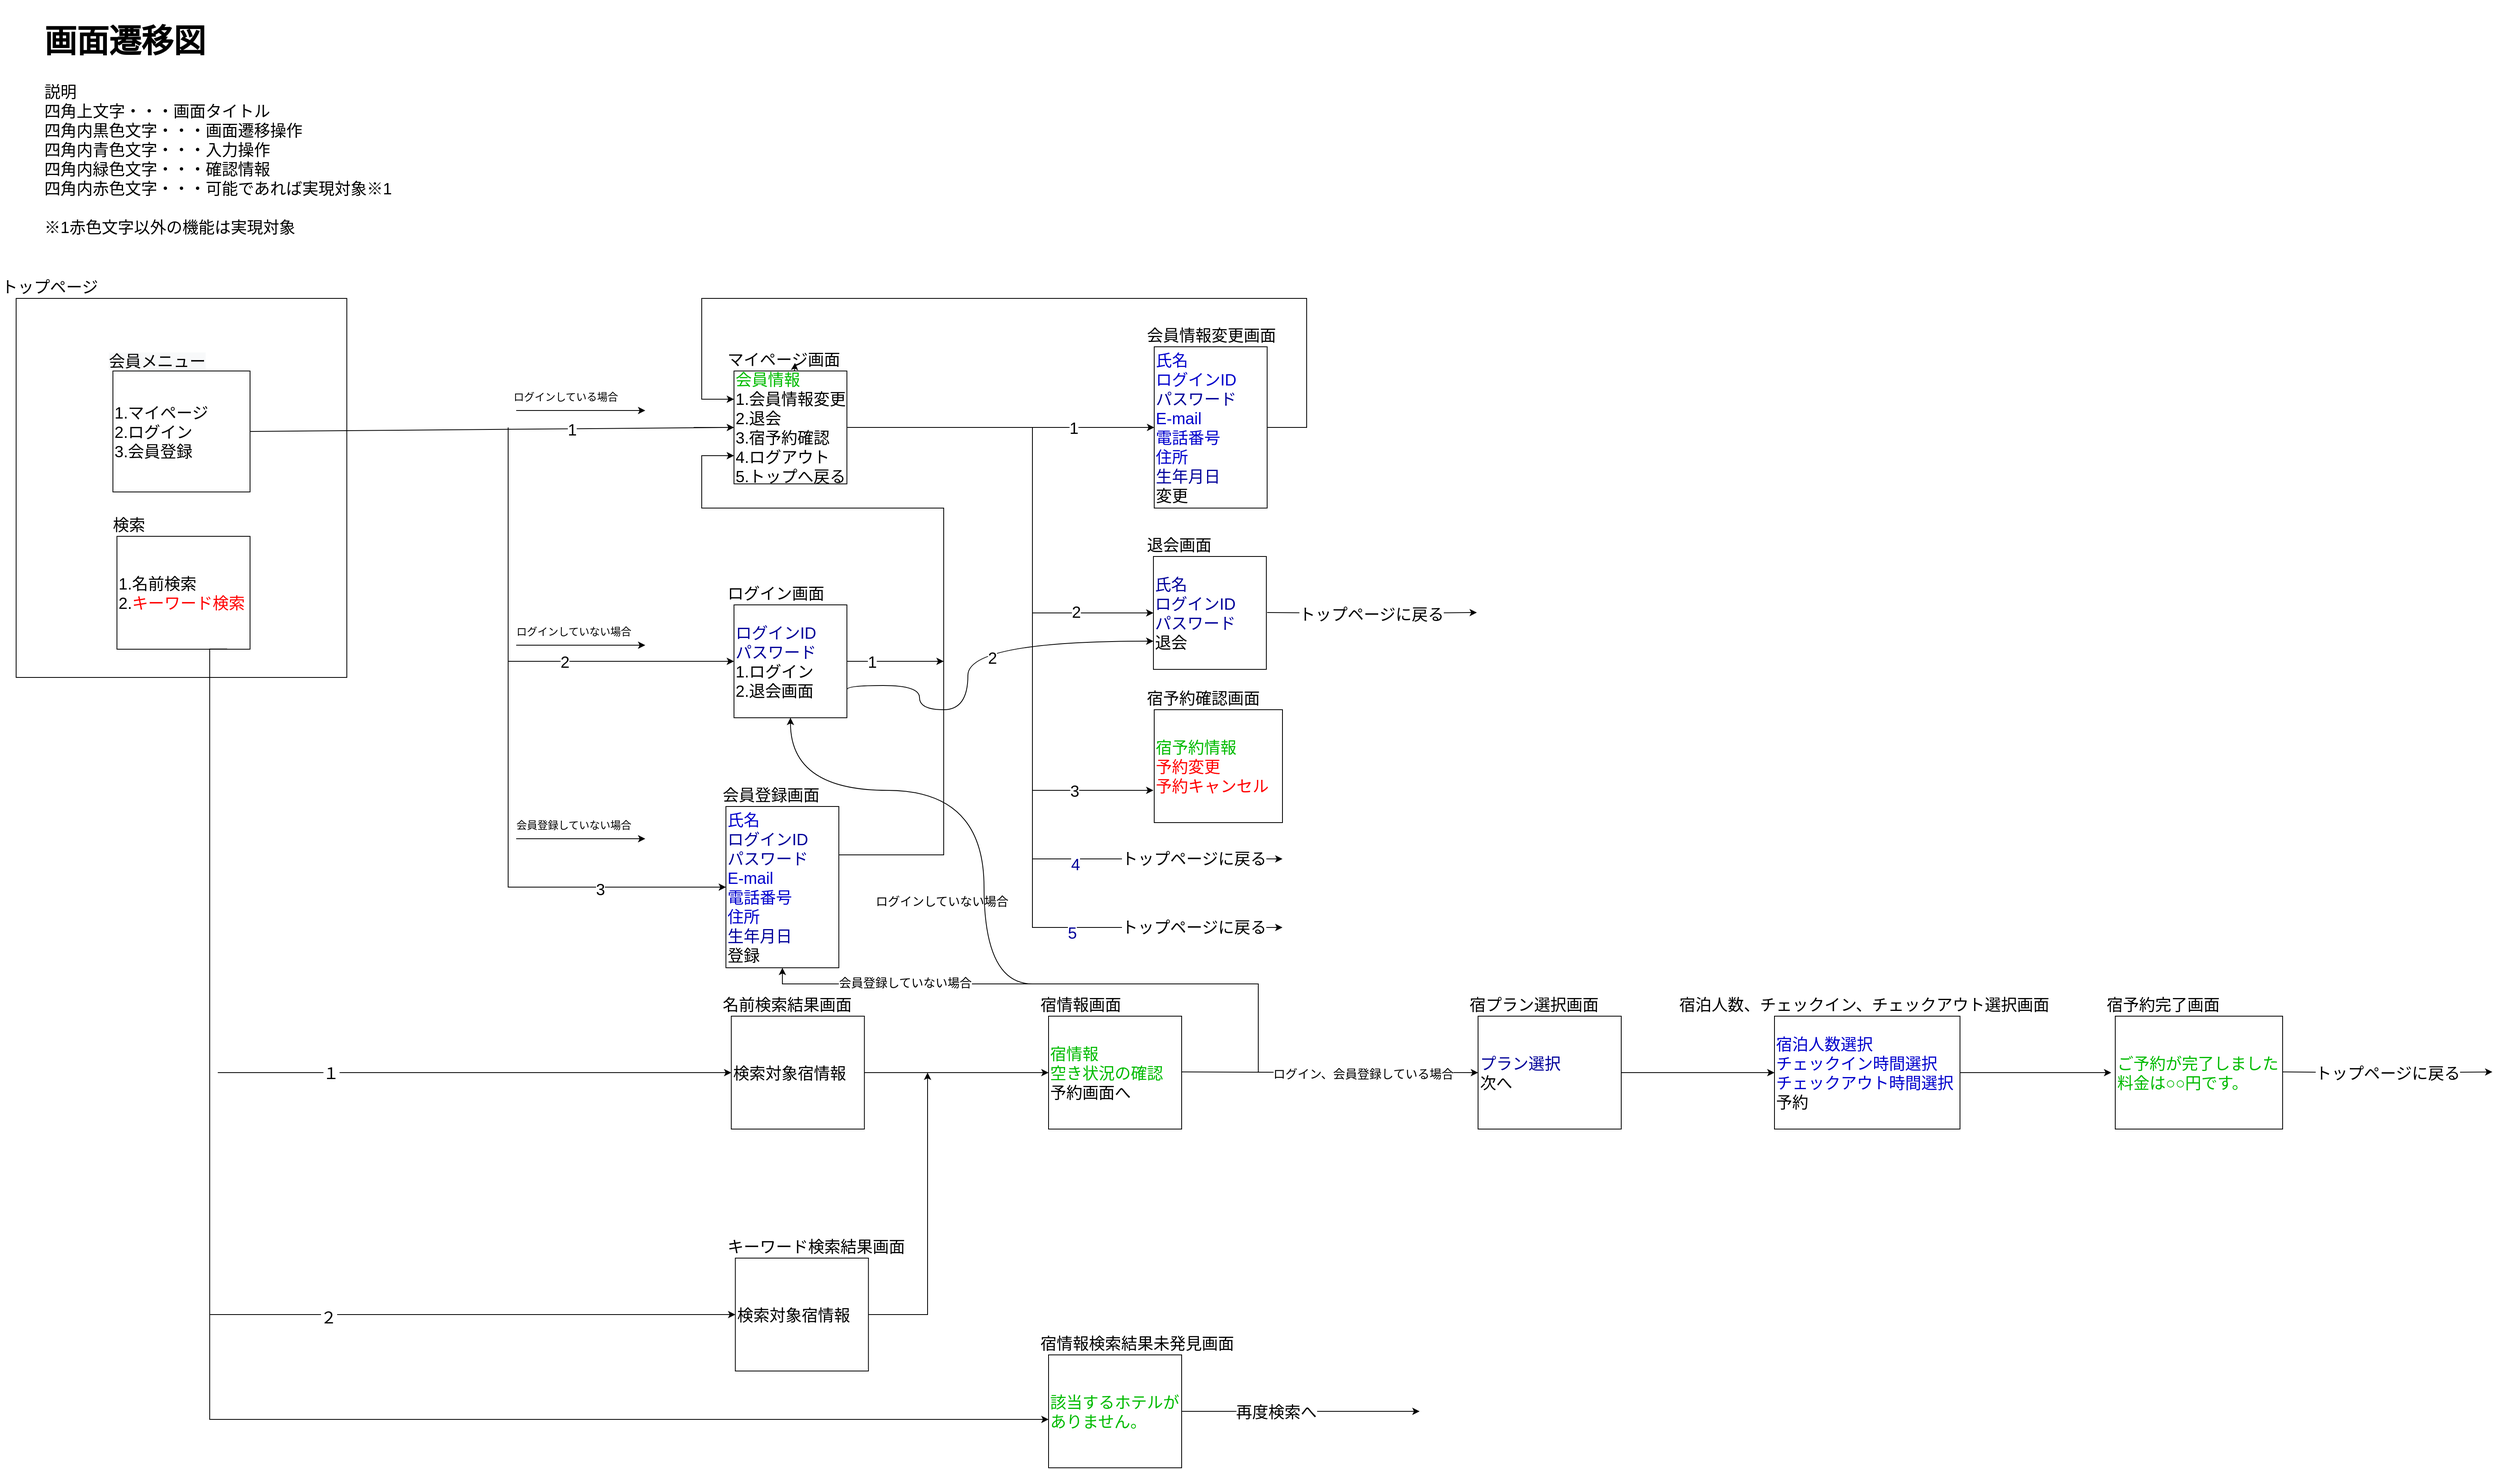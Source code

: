<mxfile version="18.0.4" type="device"><diagram id="SCnkeToK2idK928pMim0" name="ページ1"><mxGraphModel dx="2836" dy="2806" grid="1" gridSize="10" guides="1" tooltips="1" connect="1" arrows="1" fold="1" page="1" pageScale="1" pageWidth="1100" pageHeight="1700" math="0" shadow="0"><root><mxCell id="0"/><mxCell id="1" parent="0"/><mxCell id="dKKwTY9NeeQIRmnHNCGu-58" value="" style="edgeStyle=segmentEdgeStyle;endArrow=classic;html=1;rounded=0;fontSize=20;fontColor=#000099;elbow=vertical;entryX=0;entryY=0.25;entryDx=0;entryDy=0;" parent="1" target="dKKwTY9NeeQIRmnHNCGu-34" edge="1"><mxGeometry width="50" height="50" relative="1" as="geometry"><mxPoint x="870" y="-230" as="sourcePoint"/><mxPoint y="-270" as="targetPoint"/><Array as="points"><mxPoint x="920" y="-230"/><mxPoint x="920" y="-390"/><mxPoint x="170" y="-390"/><mxPoint x="170" y="-265"/></Array></mxGeometry></mxCell><mxCell id="NG-KO3p0tFt5fAg9RqJ7-1" value="&lt;span style=&quot;font-size: 20px;&quot;&gt;&lt;br&gt;&lt;/span&gt;" style="rounded=0;whiteSpace=wrap;html=1;" parent="1" vertex="1"><mxGeometry x="-680" y="-390" width="410" height="470" as="geometry"/></mxCell><mxCell id="NG-KO3p0tFt5fAg9RqJ7-6" value="1.名前検索&lt;br&gt;2.&lt;font color=&quot;#ff0000&quot;&gt;キーワード検索&lt;/font&gt;" style="rounded=0;whiteSpace=wrap;html=1;fontSize=20;align=left;" parent="1" vertex="1"><mxGeometry x="-555" y="-95" width="165" height="140" as="geometry"/></mxCell><mxCell id="NG-KO3p0tFt5fAg9RqJ7-11" value="" style="endArrow=classic;html=1;rounded=0;fontSize=20;exitX=1;exitY=0.5;exitDx=0;exitDy=0;entryX=0;entryY=0.5;entryDx=0;entryDy=0;startArrow=none;" parent="1" source="dKKwTY9NeeQIRmnHNCGu-34" target="dKKwTY9NeeQIRmnHNCGu-39" edge="1"><mxGeometry width="50" height="50" relative="1" as="geometry"><mxPoint x="160" y="-230" as="sourcePoint"/><mxPoint x="450.0" y="-230" as="targetPoint"/></mxGeometry></mxCell><mxCell id="dKKwTY9NeeQIRmnHNCGu-83" value="1" style="edgeLabel;html=1;align=center;verticalAlign=middle;resizable=0;points=[];fontSize=20;fontColor=#000000;" parent="NG-KO3p0tFt5fAg9RqJ7-11" vertex="1" connectable="0"><mxGeometry x="0.473" relative="1" as="geometry"><mxPoint as="offset"/></mxGeometry></mxCell><mxCell id="NG-KO3p0tFt5fAg9RqJ7-15" value="" style="endArrow=classic;html=1;rounded=0;fontSize=20;entryX=0;entryY=0.5;entryDx=0;entryDy=0;exitX=1;exitY=0.5;exitDx=0;exitDy=0;" parent="1" source="dKKwTY9NeeQIRmnHNCGu-25" target="dKKwTY9NeeQIRmnHNCGu-34" edge="1"><mxGeometry width="50" height="50" relative="1" as="geometry"><mxPoint x="-610" y="-230" as="sourcePoint"/><mxPoint x="40" y="-230" as="targetPoint"/></mxGeometry></mxCell><mxCell id="ZjSdZu-xUcG2_jQLoo7G-3" value="1" style="edgeLabel;html=1;align=center;verticalAlign=middle;resizable=0;points=[];fontSize=20;" parent="NG-KO3p0tFt5fAg9RqJ7-15" vertex="1" connectable="0"><mxGeometry x="0.328" relative="1" as="geometry"><mxPoint as="offset"/></mxGeometry></mxCell><mxCell id="NG-KO3p0tFt5fAg9RqJ7-21" value="" style="endArrow=classic;html=1;rounded=0;fontSize=20;edgeStyle=elbowEdgeStyle;entryX=0;entryY=0.5;entryDx=0;entryDy=0;" parent="1" target="dKKwTY9NeeQIRmnHNCGu-36" edge="1"><mxGeometry width="50" height="50" relative="1" as="geometry"><mxPoint x="-70" y="-230" as="sourcePoint"/><mxPoint x="40" y="380" as="targetPoint"/><Array as="points"><mxPoint x="-70" y="-170"/><mxPoint x="-10" y="10"/><mxPoint x="-60" y="-130"/><mxPoint x="-36" y="120"/><mxPoint x="-36" y="650"/><mxPoint x="74" y="288.75"/><mxPoint x="104" y="318.75"/><mxPoint x="94" y="318.75"/><mxPoint x="104" y="348.75"/></Array></mxGeometry></mxCell><mxCell id="dKKwTY9NeeQIRmnHNCGu-82" value="3" style="edgeLabel;html=1;align=center;verticalAlign=middle;resizable=0;points=[];fontSize=20;fontColor=#000000;" parent="NG-KO3p0tFt5fAg9RqJ7-21" vertex="1" connectable="0"><mxGeometry x="0.628" y="-2" relative="1" as="geometry"><mxPoint as="offset"/></mxGeometry></mxCell><mxCell id="dKKwTY9NeeQIRmnHNCGu-25" value="&lt;div style=&quot;&quot;&gt;&lt;span style=&quot;background-color: initial; font-size: 20px;&quot;&gt;1.マイページ&lt;/span&gt;&lt;br&gt;&lt;/div&gt;&lt;div style=&quot;&quot;&gt;&lt;span style=&quot;font-size: 20px; background-color: initial;&quot;&gt;2.ログイン&lt;/span&gt;&lt;/div&gt;&lt;div style=&quot;&quot;&gt;&lt;span style=&quot;font-size: 20px;&quot;&gt;3.会員登録&lt;/span&gt;&lt;/div&gt;" style="rounded=0;whiteSpace=wrap;html=1;align=left;" parent="1" vertex="1"><mxGeometry x="-560" y="-300" width="170" height="150" as="geometry"/></mxCell><mxCell id="dKKwTY9NeeQIRmnHNCGu-28" style="edgeStyle=elbowEdgeStyle;rounded=0;orthogonalLoop=1;jettySize=auto;html=1;exitX=0.75;exitY=0;exitDx=0;exitDy=0;" parent="1" source="dKKwTY9NeeQIRmnHNCGu-25" target="dKKwTY9NeeQIRmnHNCGu-25" edge="1"><mxGeometry relative="1" as="geometry"/></mxCell><mxCell id="dKKwTY9NeeQIRmnHNCGu-31" value="トップページ" style="text;html=1;strokeColor=none;fillColor=none;align=left;verticalAlign=middle;whiteSpace=wrap;rounded=0;fontSize=20;" parent="1" vertex="1"><mxGeometry x="-700" y="-420" width="130" height="30" as="geometry"/></mxCell><mxCell id="dKKwTY9NeeQIRmnHNCGu-35" value="マイページ画面" style="text;html=1;strokeColor=none;fillColor=none;align=left;verticalAlign=middle;whiteSpace=wrap;rounded=0;fontSize=20;" parent="1" vertex="1"><mxGeometry x="200" y="-330" width="170" height="30" as="geometry"/></mxCell><mxCell id="dKKwTY9NeeQIRmnHNCGu-36" value="&lt;font style=&quot;&quot; color=&quot;#0000cc&quot;&gt;氏名&lt;br&gt;&lt;/font&gt;&lt;font color=&quot;#000099&quot;&gt;ログインID&lt;br&gt;パスワード&lt;/font&gt;&lt;br style=&quot;&quot;&gt;&lt;font style=&quot;&quot; color=&quot;#0000cc&quot;&gt;E-mail&lt;/font&gt;&lt;br style=&quot;&quot;&gt;&lt;font style=&quot;&quot; color=&quot;#0000cc&quot;&gt;電話番号&lt;/font&gt;&lt;br style=&quot;&quot;&gt;&lt;font style=&quot;&quot; color=&quot;#0000cc&quot;&gt;住所&lt;br&gt;&lt;/font&gt;&lt;font color=&quot;#000099&quot;&gt;生年月日&lt;/font&gt;&lt;br style=&quot;&quot;&gt;登録" style="rounded=0;whiteSpace=wrap;html=1;fontSize=20;align=left;" parent="1" vertex="1"><mxGeometry x="200" y="240" width="140" height="200" as="geometry"/></mxCell><mxCell id="dKKwTY9NeeQIRmnHNCGu-38" value="会員登録画面" style="text;html=1;strokeColor=none;fillColor=none;align=left;verticalAlign=middle;whiteSpace=wrap;rounded=0;fontSize=20;" parent="1" vertex="1"><mxGeometry x="194.17" y="210" width="140" height="30" as="geometry"/></mxCell><mxCell id="dKKwTY9NeeQIRmnHNCGu-39" value="&lt;font color=&quot;#0000cc&quot;&gt;氏名&lt;br&gt;ログインID&lt;br&gt;&lt;/font&gt;&lt;font color=&quot;#000099&quot;&gt;パスワード&lt;/font&gt;&lt;br&gt;&lt;font color=&quot;#0000cc&quot;&gt;E-mail&lt;/font&gt;&lt;br&gt;&lt;font color=&quot;#0000cc&quot;&gt;電話番号&lt;/font&gt;&lt;br&gt;&lt;font color=&quot;#0000cc&quot;&gt;住所&lt;br&gt;&lt;/font&gt;&lt;span style=&quot;color: rgb(0, 0, 153);&quot;&gt;生年月日&lt;/span&gt;&lt;br&gt;変更" style="rounded=0;whiteSpace=wrap;html=1;fontSize=20;align=left;" parent="1" vertex="1"><mxGeometry x="731" y="-330" width="140" height="200" as="geometry"/></mxCell><mxCell id="dKKwTY9NeeQIRmnHNCGu-40" value="会員情報変更画面" style="text;html=1;strokeColor=none;fillColor=none;align=left;verticalAlign=middle;whiteSpace=wrap;rounded=0;fontSize=20;" parent="1" vertex="1"><mxGeometry x="720" y="-360" width="170" height="30" as="geometry"/></mxCell><mxCell id="dKKwTY9NeeQIRmnHNCGu-41" value="&lt;font color=&quot;#000099&quot;&gt;氏名&lt;br&gt;ログインID&lt;br&gt;パスワード&lt;/font&gt;&lt;br&gt;退会" style="rounded=0;whiteSpace=wrap;html=1;fontSize=20;align=left;" parent="1" vertex="1"><mxGeometry x="730" y="-70" width="140" height="140" as="geometry"/></mxCell><mxCell id="dKKwTY9NeeQIRmnHNCGu-42" value="" style="edgeStyle=segmentEdgeStyle;endArrow=classic;html=1;rounded=0;fontSize=20;entryX=0;entryY=0.5;entryDx=0;entryDy=0;entryPerimeter=0;" parent="1" target="dKKwTY9NeeQIRmnHNCGu-41" edge="1"><mxGeometry width="50" height="50" relative="1" as="geometry"><mxPoint x="580" y="-230" as="sourcePoint"/><mxPoint x="720" as="targetPoint"/><Array as="points"><mxPoint x="580"/></Array></mxGeometry></mxCell><mxCell id="dKKwTY9NeeQIRmnHNCGu-84" value="2" style="edgeLabel;html=1;align=center;verticalAlign=middle;resizable=0;points=[];fontSize=20;fontColor=#000000;" parent="dKKwTY9NeeQIRmnHNCGu-42" vertex="1" connectable="0"><mxGeometry x="0.492" y="2" relative="1" as="geometry"><mxPoint as="offset"/></mxGeometry></mxCell><mxCell id="dKKwTY9NeeQIRmnHNCGu-43" value="退会画面" style="text;html=1;strokeColor=none;fillColor=none;align=left;verticalAlign=middle;whiteSpace=wrap;rounded=0;fontSize=20;" parent="1" vertex="1"><mxGeometry x="720" y="-100" width="140" height="30" as="geometry"/></mxCell><mxCell id="dKKwTY9NeeQIRmnHNCGu-50" value="" style="edgeStyle=segmentEdgeStyle;endArrow=classic;html=1;rounded=0;fontSize=20;" parent="1" edge="1"><mxGeometry width="50" height="50" relative="1" as="geometry"><mxPoint x="580" as="sourcePoint"/><mxPoint x="730" y="220" as="targetPoint"/><Array as="points"><mxPoint x="580" y="220"/><mxPoint x="650" y="220"/></Array></mxGeometry></mxCell><mxCell id="dKKwTY9NeeQIRmnHNCGu-85" value="3" style="edgeLabel;html=1;align=center;verticalAlign=middle;resizable=0;points=[];fontSize=20;fontColor=#000000;" parent="dKKwTY9NeeQIRmnHNCGu-50" vertex="1" connectable="0"><mxGeometry x="0.468" relative="1" as="geometry"><mxPoint as="offset"/></mxGeometry></mxCell><mxCell id="dKKwTY9NeeQIRmnHNCGu-51" value="&lt;font color=&quot;#00bb00&quot;&gt;宿予約情報&lt;/font&gt;&lt;br&gt;&lt;font color=&quot;#ff0000&quot;&gt;予約変更&lt;br&gt;予約キャンセル&lt;/font&gt;" style="rounded=0;whiteSpace=wrap;html=1;fontSize=20;align=left;" parent="1" vertex="1"><mxGeometry x="731" y="120" width="159" height="140" as="geometry"/></mxCell><mxCell id="dKKwTY9NeeQIRmnHNCGu-52" value="宿予約確認画面" style="text;html=1;strokeColor=none;fillColor=none;align=left;verticalAlign=middle;whiteSpace=wrap;rounded=0;fontSize=20;" parent="1" vertex="1"><mxGeometry x="720" y="90" width="170" height="30" as="geometry"/></mxCell><mxCell id="dKKwTY9NeeQIRmnHNCGu-57" value="" style="edgeStyle=orthogonalEdgeStyle;endArrow=classic;html=1;rounded=0;fontSize=20;fontColor=#000099;elbow=vertical;exitX=1;exitY=0.5;exitDx=0;exitDy=0;entryX=0;entryY=0.75;entryDx=0;entryDy=0;" parent="1" source="dKKwTY9NeeQIRmnHNCGu-36" target="dKKwTY9NeeQIRmnHNCGu-34" edge="1"><mxGeometry width="50" height="50" relative="1" as="geometry"><mxPoint x="240" y="385" as="sourcePoint"/><mxPoint x="200" y="-200" as="targetPoint"/><Array as="points"><mxPoint x="470" y="300"/><mxPoint x="470" y="-130"/><mxPoint x="170" y="-130"/><mxPoint x="170" y="-195"/></Array></mxGeometry></mxCell><mxCell id="dKKwTY9NeeQIRmnHNCGu-59" value="" style="endArrow=classic;html=1;rounded=0;fontSize=20;fontColor=#000099;elbow=vertical;" parent="1" target="dKKwTY9NeeQIRmnHNCGu-60" edge="1"><mxGeometry width="50" height="50" relative="1" as="geometry"><mxPoint x="-70" y="60" as="sourcePoint"/><mxPoint x="30" y="200" as="targetPoint"/></mxGeometry></mxCell><mxCell id="dKKwTY9NeeQIRmnHNCGu-81" value="2" style="edgeLabel;html=1;align=center;verticalAlign=middle;resizable=0;points=[];fontSize=20;fontColor=#000000;" parent="dKKwTY9NeeQIRmnHNCGu-59" vertex="1" connectable="0"><mxGeometry x="-0.608" y="1" relative="1" as="geometry"><mxPoint x="15" y="1" as="offset"/></mxGeometry></mxCell><mxCell id="dKKwTY9NeeQIRmnHNCGu-60" value="&lt;font color=&quot;#000099&quot;&gt;ログインID&lt;/font&gt;&lt;br&gt;&lt;font color=&quot;#000099&quot;&gt;パスワード&lt;/font&gt;&lt;br&gt;1.ログイン&lt;br&gt;2.退会画面" style="rounded=0;whiteSpace=wrap;html=1;fontSize=20;align=left;" parent="1" vertex="1"><mxGeometry x="210" y="-10" width="140" height="140" as="geometry"/></mxCell><mxCell id="dKKwTY9NeeQIRmnHNCGu-61" value="ログイン画面" style="text;html=1;strokeColor=none;fillColor=none;align=left;verticalAlign=middle;whiteSpace=wrap;rounded=0;fontSize=20;" parent="1" vertex="1"><mxGeometry x="200" y="-40" width="170" height="30" as="geometry"/></mxCell><mxCell id="dKKwTY9NeeQIRmnHNCGu-34" value="&lt;font color=&quot;#00bb00&quot;&gt;会員情報&lt;/font&gt;&lt;br&gt;1.会員情報変更&lt;br&gt;2.退会&lt;br&gt;3.宿予約確認&lt;br&gt;4.ログアウト&lt;br&gt;5.トップへ戻る" style="rounded=0;whiteSpace=wrap;html=1;fontSize=20;align=left;" parent="1" vertex="1"><mxGeometry x="210" y="-300" width="140" height="140" as="geometry"/></mxCell><mxCell id="dKKwTY9NeeQIRmnHNCGu-64" value="" style="endArrow=none;html=1;rounded=0;fontSize=20;exitX=1;exitY=0.5;exitDx=0;exitDy=0;entryX=0;entryY=0.5;entryDx=0;entryDy=0;" parent="1" target="dKKwTY9NeeQIRmnHNCGu-34" edge="1"><mxGeometry width="50" height="50" relative="1" as="geometry"><mxPoint x="160" y="-230" as="sourcePoint"/><mxPoint x="730" y="-230" as="targetPoint"/></mxGeometry></mxCell><mxCell id="dKKwTY9NeeQIRmnHNCGu-66" style="edgeStyle=orthogonalEdgeStyle;rounded=0;orthogonalLoop=1;jettySize=auto;html=1;exitX=0.5;exitY=1;exitDx=0;exitDy=0;fontSize=20;fontColor=#000099;elbow=vertical;" parent="1" source="dKKwTY9NeeQIRmnHNCGu-39" target="dKKwTY9NeeQIRmnHNCGu-39" edge="1"><mxGeometry relative="1" as="geometry"/></mxCell><mxCell id="dKKwTY9NeeQIRmnHNCGu-67" value="" style="endArrow=classic;html=1;rounded=0;fontSize=20;fontColor=#000099;elbow=vertical;exitX=1;exitY=0.5;exitDx=0;exitDy=0;" parent="1" source="dKKwTY9NeeQIRmnHNCGu-60" edge="1"><mxGeometry width="50" height="50" relative="1" as="geometry"><mxPoint x="360" y="200" as="sourcePoint"/><mxPoint x="470" y="60" as="targetPoint"/></mxGeometry></mxCell><mxCell id="qs8z_8P-lL80ywj2ECdk-6" value="1" style="edgeLabel;html=1;align=center;verticalAlign=middle;resizable=0;points=[];fontSize=20;" parent="dKKwTY9NeeQIRmnHNCGu-67" vertex="1" connectable="0"><mxGeometry x="-0.482" relative="1" as="geometry"><mxPoint as="offset"/></mxGeometry></mxCell><mxCell id="dKKwTY9NeeQIRmnHNCGu-68" value="" style="endArrow=classic;html=1;rounded=0;fontSize=20;fontColor=#000099;elbow=vertical;" parent="1" edge="1"><mxGeometry width="50" height="50" relative="1" as="geometry"><mxPoint x="-60" y="-251" as="sourcePoint"/><mxPoint x="100" y="-251" as="targetPoint"/></mxGeometry></mxCell><mxCell id="dKKwTY9NeeQIRmnHNCGu-69" value="&lt;font style=&quot;font-size: 13px;&quot; color=&quot;#000000&quot;&gt;ログインしている場合&lt;/font&gt;" style="edgeLabel;html=1;align=center;verticalAlign=middle;resizable=0;points=[];fontSize=20;fontColor=#000099;" parent="dKKwTY9NeeQIRmnHNCGu-68" vertex="1" connectable="0"><mxGeometry x="-0.292" y="-2" relative="1" as="geometry"><mxPoint x="4" y="-22" as="offset"/></mxGeometry></mxCell><mxCell id="dKKwTY9NeeQIRmnHNCGu-70" value="" style="endArrow=classic;html=1;rounded=0;fontSize=20;fontColor=#000099;elbow=vertical;" parent="1" edge="1"><mxGeometry width="50" height="50" relative="1" as="geometry"><mxPoint x="-60" y="40" as="sourcePoint"/><mxPoint x="100" y="40" as="targetPoint"/><Array as="points"><mxPoint x="20" y="40"/></Array></mxGeometry></mxCell><mxCell id="dKKwTY9NeeQIRmnHNCGu-71" value="&lt;font color=&quot;#000000&quot;&gt;&lt;span style=&quot;font-size: 13px;&quot;&gt;ログインしていない場合&lt;/span&gt;&lt;/font&gt;" style="edgeLabel;html=1;align=center;verticalAlign=middle;resizable=0;points=[];fontSize=20;fontColor=#000099;" parent="dKKwTY9NeeQIRmnHNCGu-70" vertex="1" connectable="0"><mxGeometry x="-0.292" y="-2" relative="1" as="geometry"><mxPoint x="14" y="-22" as="offset"/></mxGeometry></mxCell><mxCell id="dKKwTY9NeeQIRmnHNCGu-72" value="" style="endArrow=classic;html=1;rounded=0;fontSize=20;fontColor=#000099;elbow=vertical;" parent="1" edge="1"><mxGeometry width="50" height="50" relative="1" as="geometry"><mxPoint x="-60" y="280" as="sourcePoint"/><mxPoint x="100" y="280" as="targetPoint"/><Array as="points"><mxPoint x="20" y="280"/></Array></mxGeometry></mxCell><mxCell id="dKKwTY9NeeQIRmnHNCGu-73" value="&lt;font color=&quot;#000000&quot;&gt;&lt;span style=&quot;font-size: 13px;&quot;&gt;会員登録していない場合&lt;/span&gt;&lt;/font&gt;" style="edgeLabel;html=1;align=center;verticalAlign=middle;resizable=0;points=[];fontSize=20;fontColor=#000099;" parent="dKKwTY9NeeQIRmnHNCGu-72" vertex="1" connectable="0"><mxGeometry x="-0.292" y="-2" relative="1" as="geometry"><mxPoint x="14" y="-22" as="offset"/></mxGeometry></mxCell><mxCell id="dKKwTY9NeeQIRmnHNCGu-76" value="" style="endArrow=classic;html=1;rounded=0;fontSize=13;fontColor=#000000;elbow=vertical;" parent="1" edge="1"><mxGeometry relative="1" as="geometry"><mxPoint x="871" y="-0.5" as="sourcePoint"/><mxPoint x="1131" y="-0.5" as="targetPoint"/><Array as="points"><mxPoint x="1011" y="0.5"/></Array></mxGeometry></mxCell><mxCell id="dKKwTY9NeeQIRmnHNCGu-77" value="&lt;font style=&quot;font-size: 20px;&quot;&gt;トップページに戻る&lt;/font&gt;" style="edgeLabel;resizable=0;html=1;align=center;verticalAlign=middle;rounded=0;fontSize=13;fontColor=#000000;" parent="dKKwTY9NeeQIRmnHNCGu-76" connectable="0" vertex="1"><mxGeometry relative="1" as="geometry"><mxPoint x="-1" as="offset"/></mxGeometry></mxCell><mxCell id="dKKwTY9NeeQIRmnHNCGu-93" value="" style="edgeStyle=orthogonalEdgeStyle;rounded=0;orthogonalLoop=1;jettySize=auto;html=1;fontSize=20;fontColor=#FF0000;elbow=vertical;entryX=0;entryY=0.5;entryDx=0;entryDy=0;" parent="1" source="dKKwTY9NeeQIRmnHNCGu-87" target="dKKwTY9NeeQIRmnHNCGu-99" edge="1"><mxGeometry relative="1" as="geometry"><mxPoint x="474.17" y="570" as="targetPoint"/></mxGeometry></mxCell><mxCell id="dKKwTY9NeeQIRmnHNCGu-87" value="検索対象宿情報" style="rounded=0;whiteSpace=wrap;html=1;fontSize=20;align=left;" parent="1" vertex="1"><mxGeometry x="206.67" y="500" width="165" height="140" as="geometry"/></mxCell><mxCell id="dKKwTY9NeeQIRmnHNCGu-88" value="名前検索結果画面" style="text;html=1;strokeColor=none;fillColor=none;align=left;verticalAlign=middle;whiteSpace=wrap;rounded=0;fontSize=20;" parent="1" vertex="1"><mxGeometry x="194.17" y="470" width="190" height="30" as="geometry"/></mxCell><mxCell id="dKKwTY9NeeQIRmnHNCGu-89" value="" style="endArrow=classic;html=1;rounded=0;fontSize=20;fontColor=#000000;elbow=vertical;entryX=0;entryY=0.5;entryDx=0;entryDy=0;" parent="1" target="dKKwTY9NeeQIRmnHNCGu-87" edge="1"><mxGeometry width="50" height="50" relative="1" as="geometry"><mxPoint x="-430" y="570" as="sourcePoint"/><mxPoint x="1.67" y="470" as="targetPoint"/></mxGeometry></mxCell><mxCell id="dKKwTY9NeeQIRmnHNCGu-95" value="１" style="edgeLabel;html=1;align=center;verticalAlign=middle;resizable=0;points=[];fontSize=20;fontColor=#000000;" parent="dKKwTY9NeeQIRmnHNCGu-89" vertex="1" connectable="0"><mxGeometry x="-0.116" y="-1" relative="1" as="geometry"><mxPoint x="-142" y="-1" as="offset"/></mxGeometry></mxCell><mxCell id="dKKwTY9NeeQIRmnHNCGu-90" value="&lt;span style=&quot;&quot;&gt;検索対象宿情報&lt;/span&gt;" style="rounded=0;whiteSpace=wrap;html=1;fontSize=20;align=left;" parent="1" vertex="1"><mxGeometry x="211.67" y="800" width="165" height="140" as="geometry"/></mxCell><mxCell id="dKKwTY9NeeQIRmnHNCGu-91" value="キーワード検索結果画面" style="text;html=1;strokeColor=none;fillColor=none;align=left;verticalAlign=middle;whiteSpace=wrap;rounded=0;fontSize=20;" parent="1" vertex="1"><mxGeometry x="200" y="770" width="233.33" height="30" as="geometry"/></mxCell><mxCell id="dKKwTY9NeeQIRmnHNCGu-94" value="" style="endArrow=classic;html=1;rounded=0;fontSize=20;fontColor=#FF0000;edgeStyle=elbowEdgeStyle;exitX=0.828;exitY=0.998;exitDx=0;exitDy=0;exitPerimeter=0;" parent="1" source="NG-KO3p0tFt5fAg9RqJ7-6" edge="1"><mxGeometry width="50" height="50" relative="1" as="geometry"><mxPoint x="-410" y="130" as="sourcePoint"/><mxPoint x="211.67" y="870" as="targetPoint"/><Array as="points"><mxPoint x="-440" y="690"/><mxPoint x="-130" y="870"/><mxPoint x="-430" y="870"/></Array></mxGeometry></mxCell><mxCell id="dKKwTY9NeeQIRmnHNCGu-96" value="２" style="edgeLabel;html=1;align=center;verticalAlign=middle;resizable=0;points=[];fontSize=20;fontColor=#000000;" parent="dKKwTY9NeeQIRmnHNCGu-94" vertex="1" connectable="0"><mxGeometry x="0.326" y="-3" relative="1" as="geometry"><mxPoint as="offset"/></mxGeometry></mxCell><mxCell id="dKKwTY9NeeQIRmnHNCGu-97" value="" style="edgeStyle=segmentEdgeStyle;endArrow=classic;html=1;rounded=0;fontSize=20;fontColor=#000000;" parent="1" edge="1"><mxGeometry width="50" height="50" relative="1" as="geometry"><mxPoint x="376.67" y="870" as="sourcePoint"/><mxPoint x="450" y="570" as="targetPoint"/><Array as="points"><mxPoint x="450" y="870"/></Array></mxGeometry></mxCell><mxCell id="dKKwTY9NeeQIRmnHNCGu-99" value="&lt;font color=&quot;#00bb00&quot;&gt;宿情報&lt;/font&gt;&lt;br&gt;&lt;font color=&quot;#00bb00&quot;&gt;空き状況の確認&lt;/font&gt;&lt;br&gt;予約画面へ" style="rounded=0;whiteSpace=wrap;html=1;fontSize=20;align=left;" parent="1" vertex="1"><mxGeometry x="600" y="500" width="165" height="140" as="geometry"/></mxCell><mxCell id="dKKwTY9NeeQIRmnHNCGu-100" value="宿情報画面" style="text;html=1;strokeColor=none;fillColor=none;align=left;verticalAlign=middle;whiteSpace=wrap;rounded=0;fontSize=20;" parent="1" vertex="1"><mxGeometry x="587.5" y="470" width="190" height="30" as="geometry"/></mxCell><mxCell id="dKKwTY9NeeQIRmnHNCGu-101" value="&lt;font color=&quot;#000099&quot;&gt;プラン選択&lt;/font&gt;&lt;br&gt;次へ" style="rounded=0;whiteSpace=wrap;html=1;fontSize=20;align=left;" parent="1" vertex="1"><mxGeometry x="1132.5" y="500" width="177.5" height="140" as="geometry"/></mxCell><mxCell id="dKKwTY9NeeQIRmnHNCGu-102" value="宿プラン選択画面" style="text;html=1;strokeColor=none;fillColor=none;align=left;verticalAlign=middle;whiteSpace=wrap;rounded=0;fontSize=20;" parent="1" vertex="1"><mxGeometry x="1120" y="470" width="190" height="30" as="geometry"/></mxCell><mxCell id="dKKwTY9NeeQIRmnHNCGu-103" value="" style="edgeStyle=orthogonalEdgeStyle;rounded=0;orthogonalLoop=1;jettySize=auto;html=1;fontSize=20;fontColor=#FF0000;elbow=vertical;entryX=0;entryY=0.5;entryDx=0;entryDy=0;" parent="1" target="dKKwTY9NeeQIRmnHNCGu-101" edge="1"><mxGeometry relative="1" as="geometry"><mxPoint x="765" y="569.17" as="sourcePoint"/><mxPoint x="950" y="569" as="targetPoint"/><Array as="points"/></mxGeometry></mxCell><mxCell id="ZjSdZu-xUcG2_jQLoo7G-11" value="ログイン、会員登録している場合" style="edgeLabel;html=1;align=center;verticalAlign=middle;resizable=0;points=[];fontSize=15;" parent="dKKwTY9NeeQIRmnHNCGu-103" vertex="1" connectable="0"><mxGeometry x="-0.267" relative="1" as="geometry"><mxPoint x="90" y="1" as="offset"/></mxGeometry></mxCell><mxCell id="dKKwTY9NeeQIRmnHNCGu-104" value="&lt;font color=&quot;#00bb00&quot;&gt;ご予約が完了しました&lt;/font&gt;&lt;br&gt;&lt;font color=&quot;#00bb00&quot;&gt;料金は○○円です。&lt;/font&gt;&lt;span style=&quot;color: rgba(0, 0, 0, 0); font-family: monospace; font-size: 0px;&quot;&gt;%3CmxGraphModel%3E%3Croot%3E%3CmxCell%20id%3D%220%22%2F%3E%3CmxCell%20id%3D%221%22%20parent%3D%220%22%2F%3E%3CmxCell%20id%3D%222%22%20value%3D%22%22%20style%3D%22endArrow%3Dclassic%3Bhtml%3D1%3Brounded%3D0%3BedgeStyle%3DorthogonalEdgeStyle%3B%22%20edge%3D%221%22%20parent%3D%221%22%3E%3CmxGeometry%20width%3D%2250%22%20height%3D%2250%22%20relative%3D%221%22%20as%3D%22geometry%22%3E%3CmxPoint%20x%3D%22520%22%20y%3D%22210%22%20as%3D%22sourcePoint%22%2F%3E%3CmxPoint%20x%3D%221560%22%20y%3D%22340%22%20as%3D%22targetPoint%22%2F%3E%3CArray%20as%3D%22points%22%3E%3CmxPoint%20x%3D%22520%22%20y%3D%22340%22%2F%3E%3CmxPoint%20x%3D%22520%22%20y%3D%22340%22%2F%3E%3C%2FArray%3E%3C%2FmxGeometry%3E%3C%2FmxCell%3E%3CmxCell%20id%3D%223%22%20value%3D%22%26lt%3Bfont%20color%3D%26quot%3B%2300bb00%26quot%3B%26gt%3B%E8%A9%B2%E5%BD%93%E3%81%99%E3%82%8B%E3%83%9B%E3%83%86%E3%83%AB%E3%81%8C%E3%81%82%E3%82%8A%E3%81%BE%E3%81%9B%E3%82%93%E3%80%82%26lt%3B%2Ffont%26gt%3B%22%20style%3D%22rounded%3D0%3BwhiteSpace%3Dwrap%3Bhtml%3D1%3BfontSize%3D20%3Balign%3Dleft%3B%22%20vertex%3D%221%22%20parent%3D%221%22%3E%3CmxGeometry%20x%3D%221560%22%20y%3D%22260%22%20width%3D%22165%22%20height%3D%22140%22%20as%3D%22geometry%22%2F%3E%3C%2FmxCell%3E%3CmxCell%20id%3D%224%22%20value%3D%22%E5%AE%BF%E6%83%85%E5%A0%B1%E6%A4%9C%E7%B4%A2%E7%B5%90%E6%9E%9C%E6%9C%AA%E7%99%BA%E8%A6%8B%E7%94%BB%E9%9D%A2%22%20style%3D%22text%3Bhtml%3D1%3BstrokeColor%3Dnone%3BfillColor%3Dnone%3Balign%3Dleft%3BverticalAlign%3Dmiddle%3BwhiteSpace%3Dwrap%3Brounded%3D0%3BfontSize%3D20%3B%22%20vertex%3D%221%22%20parent%3D%221%22%3E%3CmxGeometry%20x%3D%221547.5%22%20y%3D%22230%22%20width%3D%22252.5%22%20height%3D%2230%22%20as%3D%22geometry%22%2F%3E%3C%2FmxCell%3E%3CmxCell%20id%3D%225%22%20value%3D%22%22%20style%3D%22endArrow%3Dclassic%3Bhtml%3D1%3Brounded%3D0%3BfontColor%3D%2300BB00%3BexitX%3D1%3BexitY%3D0.5%3BexitDx%3D0%3BexitDy%3D0%3B%22%20edge%3D%221%22%20source%3D%223%22%20parent%3D%221%22%3E%3CmxGeometry%20width%3D%2250%22%20height%3D%2250%22%20relative%3D%221%22%20as%3D%22geometry%22%3E%3CmxPoint%20x%3D%221520%22%20y%3D%22210%22%20as%3D%22sourcePoint%22%2F%3E%3CmxPoint%20x%3D%222020%22%20y%3D%22330%22%20as%3D%22targetPoint%22%2F%3E%3C%2FmxGeometry%3E%3C%2FmxCell%3E%3CmxCell%20id%3D%226%22%20value%3D%22%26lt%3Bfont%20style%3D%26quot%3Bfont-size%3A%2020px%3B%26quot%3B%20color%3D%26quot%3B%23000000%26quot%3B%26gt%3B%E5%86%8D%E5%BA%A6%E6%A4%9C%E7%B4%A2%E3%81%B8%26lt%3B%2Ffont%26gt%3B%22%20style%3D%22edgeLabel%3Bhtml%3D1%3Balign%3Dcenter%3BverticalAlign%3Dmiddle%3Bresizable%3D0%3Bpoints%3D%5B%5D%3BfontColor%3D%2300BB00%3B%22%20vertex%3D%221%22%20connectable%3D%220%22%20parent%3D%225%22%3E%3CmxGeometry%20x%3D%22-0.339%22%20y%3D%22-5%22%20relative%3D%221%22%20as%3D%22geometry%22%3E%3CmxPoint%20x%3D%2219%22%20y%3D%22-5%22%20as%3D%22offset%22%2F%3E%3C%2FmxGeometry%3E%3C%2FmxCell%3E%3C%2Froot%3E%3C%2FmxGraphModel%3E&lt;/span&gt;" style="rounded=0;whiteSpace=wrap;html=1;fontSize=20;align=left;" parent="1" vertex="1"><mxGeometry x="1922.5" y="500" width="207.5" height="140" as="geometry"/></mxCell><mxCell id="dKKwTY9NeeQIRmnHNCGu-105" value="宿予約完了画面" style="text;html=1;strokeColor=none;fillColor=none;align=left;verticalAlign=middle;whiteSpace=wrap;rounded=0;fontSize=20;" parent="1" vertex="1"><mxGeometry x="1910" y="470" width="190" height="30" as="geometry"/></mxCell><mxCell id="dKKwTY9NeeQIRmnHNCGu-109" value="" style="endArrow=classic;html=1;rounded=0;fontSize=13;fontColor=#000000;elbow=vertical;" parent="1" edge="1"><mxGeometry relative="1" as="geometry"><mxPoint x="2130" y="569.17" as="sourcePoint"/><mxPoint x="2390" y="569.17" as="targetPoint"/><Array as="points"><mxPoint x="2270.0" y="570.17"/></Array></mxGeometry></mxCell><mxCell id="dKKwTY9NeeQIRmnHNCGu-110" value="&lt;font style=&quot;font-size: 20px;&quot;&gt;トップページに戻る&lt;/font&gt;" style="edgeLabel;resizable=0;html=1;align=center;verticalAlign=middle;rounded=0;fontSize=13;fontColor=#000000;" parent="dKKwTY9NeeQIRmnHNCGu-109" connectable="0" vertex="1"><mxGeometry relative="1" as="geometry"/></mxCell><mxCell id="qs8z_8P-lL80ywj2ECdk-2" value="" style="endArrow=classic;html=1;rounded=0;exitX=1;exitY=0.75;exitDx=0;exitDy=0;edgeStyle=orthogonalEdgeStyle;curved=1;entryX=0;entryY=0.75;entryDx=0;entryDy=0;" parent="1" source="dKKwTY9NeeQIRmnHNCGu-60" target="dKKwTY9NeeQIRmnHNCGu-41" edge="1"><mxGeometry width="50" height="50" relative="1" as="geometry"><mxPoint x="70" y="220" as="sourcePoint"/><mxPoint x="710" y="30" as="targetPoint"/><Array as="points"><mxPoint x="350" y="90"/><mxPoint x="440" y="90"/><mxPoint x="440" y="120"/><mxPoint x="500" y="120"/><mxPoint x="500" y="35"/></Array></mxGeometry></mxCell><mxCell id="ZjSdZu-xUcG2_jQLoo7G-4" value="2" style="edgeLabel;html=1;align=center;verticalAlign=middle;resizable=0;points=[];fontSize=20;" parent="qs8z_8P-lL80ywj2ECdk-2" vertex="1" connectable="0"><mxGeometry x="0.202" y="-20" relative="1" as="geometry"><mxPoint x="-1" as="offset"/></mxGeometry></mxCell><mxCell id="7UM3aBZyoHySmdkF05H7-3" value="" style="endArrow=classic;html=1;rounded=0;fontColor=#000099;edgeStyle=elbowEdgeStyle;" parent="1" edge="1"><mxGeometry width="50" height="50" relative="1" as="geometry"><mxPoint x="580" y="145" as="sourcePoint"/><mxPoint x="890" y="305" as="targetPoint"/><Array as="points"><mxPoint x="580" y="305"/></Array></mxGeometry></mxCell><mxCell id="7UM3aBZyoHySmdkF05H7-4" value="4" style="edgeLabel;html=1;align=center;verticalAlign=middle;resizable=0;points=[];fontColor=#000099;fontSize=20;" parent="7UM3aBZyoHySmdkF05H7-3" vertex="1" connectable="0"><mxGeometry x="-0.094" y="-6" relative="1" as="geometry"><mxPoint as="offset"/></mxGeometry></mxCell><mxCell id="7UM3aBZyoHySmdkF05H7-5" value="トップページに戻る" style="edgeLabel;html=1;align=center;verticalAlign=middle;resizable=0;points=[];fontSize=20;fontColor=#000000;" parent="7UM3aBZyoHySmdkF05H7-3" vertex="1" connectable="0"><mxGeometry x="0.398" y="1" relative="1" as="geometry"><mxPoint x="31" as="offset"/></mxGeometry></mxCell><mxCell id="7UM3aBZyoHySmdkF05H7-6" style="edgeStyle=elbowEdgeStyle;rounded=0;orthogonalLoop=1;jettySize=auto;html=1;exitX=1;exitY=0.75;exitDx=0;exitDy=0;fontSize=20;fontColor=#000000;" parent="1" edge="1"><mxGeometry relative="1" as="geometry"><mxPoint x="-130" y="-500" as="sourcePoint"/><mxPoint x="-130" y="-500" as="targetPoint"/></mxGeometry></mxCell><mxCell id="7UM3aBZyoHySmdkF05H7-7" value="&lt;h1&gt;画面遷移図&lt;/h1&gt;&lt;div&gt;説明&lt;/div&gt;&lt;div&gt;四角上文字・・・画面タイトル&lt;/div&gt;&lt;div&gt;四角内黒色文字・・・画面遷移操作&lt;/div&gt;&lt;div&gt;四角内青色文字・・・入力操作&lt;/div&gt;&lt;div&gt;四角内緑色文字・・・確認情報&lt;/div&gt;&lt;div&gt;四角内赤色文字・・・可能であれば実現対象※1&lt;/div&gt;&lt;div&gt;&lt;br&gt;&lt;/div&gt;&lt;div&gt;※1赤色文字以外の機能は実現対象&lt;/div&gt;&lt;div&gt;&lt;br&gt;&lt;/div&gt;" style="text;html=1;strokeColor=none;fillColor=none;spacing=5;spacingTop=-20;whiteSpace=wrap;overflow=hidden;rounded=0;fontSize=20;fontColor=#000000;" parent="1" vertex="1"><mxGeometry x="-650" y="-750" width="510" height="360" as="geometry"/></mxCell><mxCell id="ZjSdZu-xUcG2_jQLoo7G-7" value="" style="edgeStyle=orthogonalEdgeStyle;endArrow=classic;html=1;rounded=0;fontSize=20;entryX=0.5;entryY=1;entryDx=0;entryDy=0;" parent="1" target="dKKwTY9NeeQIRmnHNCGu-36" edge="1"><mxGeometry width="50" height="50" relative="1" as="geometry"><mxPoint x="860" y="570" as="sourcePoint"/><mxPoint x="280" y="430" as="targetPoint"/><Array as="points"><mxPoint x="860" y="460"/><mxPoint x="270" y="460"/></Array></mxGeometry></mxCell><mxCell id="ZjSdZu-xUcG2_jQLoo7G-8" value="&lt;font style=&quot;font-size: 15px;&quot;&gt;会員登録していない場合&lt;/font&gt;" style="edgeLabel;html=1;align=center;verticalAlign=middle;resizable=0;points=[];fontSize=20;" parent="ZjSdZu-xUcG2_jQLoo7G-7" vertex="1" connectable="0"><mxGeometry x="0.516" y="-4" relative="1" as="geometry"><mxPoint x="-2" as="offset"/></mxGeometry></mxCell><mxCell id="ZjSdZu-xUcG2_jQLoo7G-9" value="" style="edgeStyle=orthogonalEdgeStyle;endArrow=classic;html=1;rounded=0;fontSize=20;entryX=0.5;entryY=1;entryDx=0;entryDy=0;curved=1;" parent="1" target="dKKwTY9NeeQIRmnHNCGu-60" edge="1"><mxGeometry width="50" height="50" relative="1" as="geometry"><mxPoint x="580" y="460" as="sourcePoint"/><mxPoint x="280" y="160" as="targetPoint"/><Array as="points"><mxPoint x="520" y="460"/><mxPoint x="520" y="220"/><mxPoint x="280" y="220"/></Array></mxGeometry></mxCell><mxCell id="ZjSdZu-xUcG2_jQLoo7G-10" value="&lt;font style=&quot;font-size: 15px;&quot;&gt;ログインしていない場合&lt;/font&gt;" style="text;html=1;strokeColor=none;fillColor=none;align=center;verticalAlign=middle;whiteSpace=wrap;rounded=0;fontSize=20;" parent="1" vertex="1"><mxGeometry x="347.5" y="330" width="240" height="50" as="geometry"/></mxCell><mxCell id="lRhu8VCpkL3goemxb4XU-3" style="edgeStyle=orthogonalEdgeStyle;rounded=0;orthogonalLoop=1;jettySize=auto;html=1;exitX=0.5;exitY=1;exitDx=0;exitDy=0;entryX=0.504;entryY=0.667;entryDx=0;entryDy=0;entryPerimeter=0;" parent="1" source="dKKwTY9NeeQIRmnHNCGu-35" target="dKKwTY9NeeQIRmnHNCGu-35" edge="1"><mxGeometry relative="1" as="geometry"/></mxCell><mxCell id="lRhu8VCpkL3goemxb4XU-4" value="&#10;&lt;span style=&quot;color: rgb(0, 0, 0); font-family: Helvetica; font-size: 20px; font-style: normal; font-variant-ligatures: normal; font-variant-caps: normal; font-weight: 400; letter-spacing: normal; orphans: 2; text-align: center; text-indent: 0px; text-transform: none; widows: 2; word-spacing: 0px; -webkit-text-stroke-width: 0px; background-color: rgb(248, 249, 250); text-decoration-thickness: initial; text-decoration-style: initial; text-decoration-color: initial; float: none; display: inline !important;&quot;&gt;会員メニュー&lt;/span&gt;&#10;&#10;" style="text;html=1;strokeColor=none;fillColor=none;align=center;verticalAlign=middle;whiteSpace=wrap;rounded=0;" parent="1" vertex="1"><mxGeometry x="-570" y="-320" width="130" height="30" as="geometry"/></mxCell><mxCell id="lRhu8VCpkL3goemxb4XU-9" value="&lt;span style=&quot;font-size: 20px; text-align: left;&quot;&gt;検索&lt;/span&gt;" style="text;html=1;strokeColor=none;fillColor=none;align=center;verticalAlign=middle;whiteSpace=wrap;rounded=0;" parent="1" vertex="1"><mxGeometry x="-570" y="-125" width="60" height="30" as="geometry"/></mxCell><mxCell id="XjUXdOo2ewnSDv4QhC4f-1" value="" style="endArrow=classic;html=1;rounded=0;edgeStyle=orthogonalEdgeStyle;" edge="1" parent="1"><mxGeometry width="50" height="50" relative="1" as="geometry"><mxPoint x="-440" y="870" as="sourcePoint"/><mxPoint x="600" y="1000" as="targetPoint"/><Array as="points"><mxPoint x="-440" y="1000"/><mxPoint x="-440" y="1000"/></Array></mxGeometry></mxCell><mxCell id="XjUXdOo2ewnSDv4QhC4f-2" value="&lt;font color=&quot;#00bb00&quot;&gt;該当するホテルがありません。&lt;/font&gt;" style="rounded=0;whiteSpace=wrap;html=1;fontSize=20;align=left;" vertex="1" parent="1"><mxGeometry x="600" y="920" width="165" height="140" as="geometry"/></mxCell><mxCell id="XjUXdOo2ewnSDv4QhC4f-3" value="宿情報検索結果未発見画面" style="text;html=1;strokeColor=none;fillColor=none;align=left;verticalAlign=middle;whiteSpace=wrap;rounded=0;fontSize=20;" vertex="1" parent="1"><mxGeometry x="587.5" y="890" width="252.5" height="30" as="geometry"/></mxCell><mxCell id="XjUXdOo2ewnSDv4QhC4f-4" value="" style="endArrow=classic;html=1;rounded=0;fontColor=#00BB00;exitX=1;exitY=0.5;exitDx=0;exitDy=0;" edge="1" parent="1" source="XjUXdOo2ewnSDv4QhC4f-2"><mxGeometry width="50" height="50" relative="1" as="geometry"><mxPoint x="560" y="870" as="sourcePoint"/><mxPoint x="1060" y="990" as="targetPoint"/></mxGeometry></mxCell><mxCell id="XjUXdOo2ewnSDv4QhC4f-5" value="&lt;font style=&quot;font-size: 20px;&quot; color=&quot;#000000&quot;&gt;再度検索へ&lt;/font&gt;" style="edgeLabel;html=1;align=center;verticalAlign=middle;resizable=0;points=[];fontColor=#00BB00;" vertex="1" connectable="0" parent="XjUXdOo2ewnSDv4QhC4f-4"><mxGeometry x="-0.339" y="-5" relative="1" as="geometry"><mxPoint x="19" y="-5" as="offset"/></mxGeometry></mxCell><mxCell id="XjUXdOo2ewnSDv4QhC4f-6" value="" style="endArrow=classic;html=1;rounded=0;fontSize=20;fontColor=#00BB00;exitX=1;exitY=0.5;exitDx=0;exitDy=0;entryX=0;entryY=0.5;entryDx=0;entryDy=0;" edge="1" parent="1" target="XjUXdOo2ewnSDv4QhC4f-7"><mxGeometry width="50" height="50" relative="1" as="geometry"><mxPoint x="1310" y="570" as="sourcePoint"/><mxPoint x="1490" y="570" as="targetPoint"/></mxGeometry></mxCell><mxCell id="XjUXdOo2ewnSDv4QhC4f-7" value="&lt;font style=&quot;font-size: 20px;&quot;&gt;&lt;font color=&quot;#0000cc&quot;&gt;宿泊人数選択&lt;/font&gt;&lt;br&gt;&lt;font color=&quot;#0000cc&quot;&gt;チェックイン時間選択&lt;/font&gt;&lt;br&gt;&lt;font color=&quot;#0000cc&quot;&gt;チェックアウト時間選択&lt;/font&gt;&lt;br&gt;予約&lt;br&gt;&lt;/font&gt;" style="rounded=0;whiteSpace=wrap;html=1;align=left;" vertex="1" parent="1"><mxGeometry x="1500" y="500" width="230" height="140" as="geometry"/></mxCell><mxCell id="XjUXdOo2ewnSDv4QhC4f-8" value="宿泊人数、チェックイン、チェックアウト選択画面" style="text;html=1;strokeColor=none;fillColor=none;align=left;verticalAlign=middle;whiteSpace=wrap;rounded=0;fontSize=20;" vertex="1" parent="1"><mxGeometry x="1380" y="470" width="480" height="30" as="geometry"/></mxCell><mxCell id="XjUXdOo2ewnSDv4QhC4f-9" value="" style="endArrow=classic;html=1;rounded=0;fontSize=20;fontColor=#000000;exitX=1;exitY=0.5;exitDx=0;exitDy=0;entryX=0;entryY=0.5;entryDx=0;entryDy=0;" edge="1" parent="1" source="XjUXdOo2ewnSDv4QhC4f-7"><mxGeometry width="50" height="50" relative="1" as="geometry"><mxPoint x="1630" y="480" as="sourcePoint"/><mxPoint x="1917.5" y="570" as="targetPoint"/></mxGeometry></mxCell><mxCell id="XjUXdOo2ewnSDv4QhC4f-10" value="" style="endArrow=classic;html=1;rounded=0;fontColor=#000099;edgeStyle=elbowEdgeStyle;" edge="1" parent="1"><mxGeometry width="50" height="50" relative="1" as="geometry"><mxPoint x="580" y="300" as="sourcePoint"/><mxPoint x="890" y="390" as="targetPoint"/><Array as="points"><mxPoint x="580" y="420"/></Array></mxGeometry></mxCell><mxCell id="XjUXdOo2ewnSDv4QhC4f-11" value="5" style="edgeLabel;html=1;align=center;verticalAlign=middle;resizable=0;points=[];fontColor=#000099;fontSize=20;" vertex="1" connectable="0" parent="XjUXdOo2ewnSDv4QhC4f-10"><mxGeometry x="-0.094" y="-6" relative="1" as="geometry"><mxPoint x="-42" as="offset"/></mxGeometry></mxCell><mxCell id="XjUXdOo2ewnSDv4QhC4f-12" value="トップページに戻る" style="edgeLabel;html=1;align=center;verticalAlign=middle;resizable=0;points=[];fontSize=20;fontColor=#000000;" vertex="1" connectable="0" parent="XjUXdOo2ewnSDv4QhC4f-10"><mxGeometry x="0.398" y="1" relative="1" as="geometry"><mxPoint x="10" as="offset"/></mxGeometry></mxCell></root></mxGraphModel></diagram></mxfile>